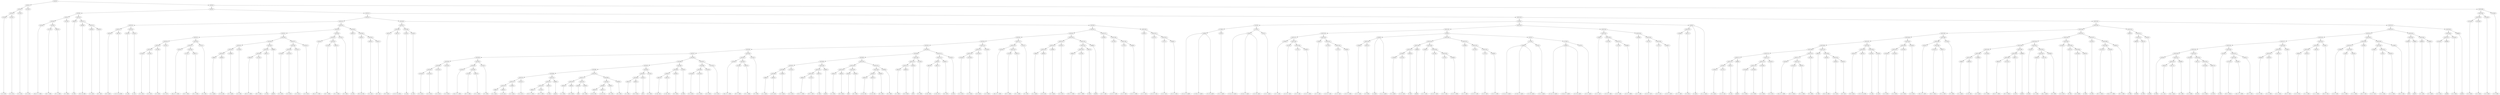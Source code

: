 digraph sample{
"L3744(0)"->"[C  E  G](0)"
"L3744(1)"->"[C  E  G](1)"
"L5252(3)"->"L3744(0)"
"L5252(3)"->"L3744(1)"
"L3744(2)"->"[C  E  G](2)"
"L5252(2)"->"L5252(3)"
"L5252(2)"->"L3744(2)"
"L3744(3)"->"[C  E  G](3)"
"L5252(1)"->"L5252(2)"
"L5252(1)"->"L3744(3)"
"L2324(0)"->"[Cis  D  F  G  B](0)"
"L2724(0)"->"[D  F  G  B](0)"
"L2867(0)"->"[F  G  A  B](0)"
"L5252(9)"->"L2724(0)"
"L5252(9)"->"L2867(0)"
"L5252(8)"->"L2324(0)"
"L5252(8)"->"L5252(9)"
"L3732(0)"->"[F  G  B](0)"
"L5252(7)"->"L5252(8)"
"L5252(7)"->"L3732(0)"
"L3997(0)"->"[C  E](0)"
"L3429(0)"->"[D  E  Gis  B](0)"
"L2082(0)"->"[C  E  A](0)"
"L3453(0)"->"[D  F  A](0)"
"L5252(12)"->"L2082(0)"
"L5252(12)"->"L3453(0)"
"L5252(11)"->"L3429(0)"
"L5252(11)"->"L5252(12)"
"L5252(10)"->"L3997(0)"
"L5252(10)"->"L5252(11)"
"L5252(6)"->"L5252(7)"
"L5252(6)"->"L5252(10)"
"L4874(0)"->"[D  E  Gis](0)"
"L4875(0)"->"[C  D  E  Gis  B](0)"
"L5252(17)"->"L4874(0)"
"L5252(17)"->"L4875(0)"
"L3140(0)"->"[C  A](0)"
"L3140(1)"->"[C  A](1)"
"L5252(18)"->"L3140(0)"
"L5252(18)"->"L3140(1)"
"L5252(16)"->"L5252(17)"
"L5252(16)"->"L5252(18)"
"L3744(4)"->"[C  E  G](4)"
"L3744(5)"->"[C  E  G](5)"
"L5252(25)"->"L3744(4)"
"L5252(25)"->"L3744(5)"
"L3744(6)"->"[C  E  G](6)"
"L5252(24)"->"L5252(25)"
"L5252(24)"->"L3744(6)"
"L3744(7)"->"[C  E  G](7)"
"L5252(23)"->"L5252(24)"
"L5252(23)"->"L3744(7)"
"L2324(1)"->"[Cis  D  F  G  B](1)"
"L2724(1)"->"[D  F  G  B](1)"
"L2867(1)"->"[F  G  A  B](1)"
"L5252(28)"->"L2724(1)"
"L5252(28)"->"L2867(1)"
"L5252(27)"->"L2324(1)"
"L5252(27)"->"L5252(28)"
"L3732(1)"->"[F  G  B](1)"
"L5252(26)"->"L5252(27)"
"L5252(26)"->"L3732(1)"
"L5252(22)"->"L5252(23)"
"L5252(22)"->"L5252(26)"
"L386(0)"->"[C  G  Ais](0)"
"L3663(0)"->"[C  Fis  A](0)"
"L5252(33)"->"L386(0)"
"L5252(33)"->"L3663(0)"
"L-1668(0)"->"[C  F  Gis](0)"
"L5252(32)"->"L5252(33)"
"L5252(32)"->"L-1668(0)"
"L3744(8)"->"[C  E  G](8)"
"L5252(31)"->"L5252(32)"
"L5252(31)"->"L3744(8)"
"L3881(0)"->"[D  E  F  G  B](0)"
"L2724(2)"->"[D  F  G  B](2)"
"L5252(36)"->"L3881(0)"
"L5252(36)"->"L2724(2)"
"L3997(1)"->"[C  E](1)"
"L5252(35)"->"L5252(36)"
"L5252(35)"->"L3997(1)"
"L3988(0)"->"[rest](0)"
"L5252(34)"->"L5252(35)"
"L5252(34)"->"L3988(0)"
"L5252(30)"->"L5252(31)"
"L5252(30)"->"L5252(34)"
"L3744(9)"->"[C  E  G](9)"
"L3744(10)"->"[C  E  G](10)"
"L5252(39)"->"L3744(9)"
"L5252(39)"->"L3744(10)"
"L3744(11)"->"[C  E  G](11)"
"L5252(38)"->"L5252(39)"
"L5252(38)"->"L3744(11)"
"L3744(12)"->"[C  E  G](12)"
"L5252(37)"->"L5252(38)"
"L5252(37)"->"L3744(12)"
"L5252(29)"->"L5252(30)"
"L5252(29)"->"L5252(37)"
"L5252(21)"->"L5252(22)"
"L5252(21)"->"L5252(29)"
"L2324(2)"->"[Cis  D  F  G  B](2)"
"L2724(3)"->"[D  F  G  B](3)"
"L2867(2)"->"[F  G  A  B](2)"
"L5252(42)"->"L2724(3)"
"L5252(42)"->"L2867(2)"
"L5252(41)"->"L2324(2)"
"L5252(41)"->"L5252(42)"
"L3732(2)"->"[F  G  B](2)"
"L5252(40)"->"L5252(41)"
"L5252(40)"->"L3732(2)"
"L5252(20)"->"L5252(21)"
"L5252(20)"->"L5252(40)"
"L3997(2)"->"[C  E](2)"
"L3429(1)"->"[D  E  Gis  B](1)"
"L2082(1)"->"[C  E  A](1)"
"L3453(1)"->"[D  F  A](1)"
"L5252(45)"->"L2082(1)"
"L5252(45)"->"L3453(1)"
"L5252(44)"->"L3429(1)"
"L5252(44)"->"L5252(45)"
"L5252(43)"->"L3997(2)"
"L5252(43)"->"L5252(44)"
"L5252(19)"->"L5252(20)"
"L5252(19)"->"L5252(43)"
"L5252(15)"->"L5252(16)"
"L5252(15)"->"L5252(19)"
"L4874(1)"->"[D  E  Gis](1)"
"L4875(1)"->"[C  D  E  Gis  B](1)"
"L5252(48)"->"L4874(1)"
"L5252(48)"->"L4875(1)"
"L3140(2)"->"[C  A](2)"
"L3140(3)"->"[C  A](3)"
"L5252(49)"->"L3140(2)"
"L5252(49)"->"L3140(3)"
"L5252(47)"->"L5252(48)"
"L5252(47)"->"L5252(49)"
"L3744(13)"->"[C  E  G](13)"
"L3744(14)"->"[C  E  G](14)"
"L5252(61)"->"L3744(13)"
"L5252(61)"->"L3744(14)"
"L3744(15)"->"[C  E  G](15)"
"L5252(60)"->"L5252(61)"
"L5252(60)"->"L3744(15)"
"L3744(16)"->"[C  E  G](16)"
"L5252(59)"->"L5252(60)"
"L5252(59)"->"L3744(16)"
"L2324(3)"->"[Cis  D  F  G  B](3)"
"L2724(4)"->"[D  F  G  B](4)"
"L2867(3)"->"[F  G  A  B](3)"
"L5252(64)"->"L2724(4)"
"L5252(64)"->"L2867(3)"
"L5252(63)"->"L2324(3)"
"L5252(63)"->"L5252(64)"
"L3732(3)"->"[F  G  B](3)"
"L5252(62)"->"L5252(63)"
"L5252(62)"->"L3732(3)"
"L5252(58)"->"L5252(59)"
"L5252(58)"->"L5252(62)"
"L386(1)"->"[C  G  Ais](1)"
"L3663(1)"->"[C  Fis  A](1)"
"L5252(72)"->"L386(1)"
"L5252(72)"->"L3663(1)"
"L-1668(1)"->"[C  F  Gis](1)"
"L5252(71)"->"L5252(72)"
"L5252(71)"->"L-1668(1)"
"L3744(17)"->"[C  E  G](17)"
"L5252(70)"->"L5252(71)"
"L5252(70)"->"L3744(17)"
"L3881(1)"->"[D  E  F  G  B](1)"
"L2724(5)"->"[D  F  G  B](5)"
"L5252(75)"->"L3881(1)"
"L5252(75)"->"L2724(5)"
"L3997(3)"->"[C  E](3)"
"L5252(74)"->"L5252(75)"
"L5252(74)"->"L3997(3)"
"L3988(1)"->"[rest](1)"
"L5252(73)"->"L5252(74)"
"L5252(73)"->"L3988(1)"
"L5252(69)"->"L5252(70)"
"L5252(69)"->"L5252(73)"
"L3641(0)"->"[C  G  B](0)"
"L3682(0)"->"[D  E  Fis](0)"
"L5252(78)"->"L3641(0)"
"L5252(78)"->"L3682(0)"
"L4334(0)"->"[G](0)"
"L3056(0)"->"[D  G  B](0)"
"L5252(79)"->"L4334(0)"
"L5252(79)"->"L3056(0)"
"L5252(77)"->"L5252(78)"
"L5252(77)"->"L5252(79)"
"L4857(0)"->"[C  Dis  G](0)"
"L4857(1)"->"[C  Dis  G](1)"
"L5026(0)"->"L4857(0)"
"L5026(0)"->"L4857(1)"
"L3056(1)"->"[D  G  B](1)"
"L5252(81)"->"L5026(0)"
"L5252(81)"->"L3056(1)"
"L3056(2)"->"[D  G  B](2)"
"L5252(80)"->"L5252(81)"
"L5252(80)"->"L3056(2)"
"L5252(76)"->"L5252(77)"
"L5252(76)"->"L5252(80)"
"L5252(68)"->"L5252(69)"
"L5252(68)"->"L5252(76)"
"L3641(1)"->"[C  G  B](1)"
"L3682(1)"->"[D  E  Fis](1)"
"L5252(84)"->"L3641(1)"
"L5252(84)"->"L3682(1)"
"L4334(1)"->"[G](1)"
"L5252(83)"->"L5252(84)"
"L5252(83)"->"L4334(1)"
"L3732(4)"->"[F  G  B](4)"
"L5252(82)"->"L5252(83)"
"L5252(82)"->"L3732(4)"
"L5252(67)"->"L5252(68)"
"L5252(67)"->"L5252(82)"
"L4857(2)"->"[C  Dis  G](2)"
"L4857(3)"->"[C  Dis  G](3)"
"L5026(1)"->"L4857(2)"
"L5026(1)"->"L4857(3)"
"L3056(3)"->"[D  G  B](3)"
"L5252(86)"->"L5026(1)"
"L5252(86)"->"L3056(3)"
"L2316(0)"->"[G  B](0)"
"L5252(85)"->"L5252(86)"
"L5252(85)"->"L2316(0)"
"L5252(66)"->"L5252(67)"
"L5252(66)"->"L5252(85)"
"L3744(18)"->"[C  E  G](18)"
"L3744(19)"->"[C  E  G](19)"
"L5252(89)"->"L3744(18)"
"L5252(89)"->"L3744(19)"
"L3744(20)"->"[C  E  G](20)"
"L5252(88)"->"L5252(89)"
"L5252(88)"->"L3744(20)"
"L3744(21)"->"[C  E  G](21)"
"L5252(87)"->"L5252(88)"
"L5252(87)"->"L3744(21)"
"L5252(65)"->"L5252(66)"
"L5252(65)"->"L5252(87)"
"L5252(57)"->"L5252(58)"
"L5252(57)"->"L5252(65)"
"L2324(4)"->"[Cis  D  F  G  B](4)"
"L2724(6)"->"[D  F  G  B](6)"
"L2867(4)"->"[F  G  A  B](4)"
"L5252(92)"->"L2724(6)"
"L5252(92)"->"L2867(4)"
"L5252(91)"->"L2324(4)"
"L5252(91)"->"L5252(92)"
"L3732(5)"->"[F  G  B](5)"
"L5252(90)"->"L5252(91)"
"L5252(90)"->"L3732(5)"
"L5252(56)"->"L5252(57)"
"L5252(56)"->"L5252(90)"
"L386(2)"->"[C  G  Ais](2)"
"L3663(2)"->"[C  Fis  A](2)"
"L5252(99)"->"L386(2)"
"L5252(99)"->"L3663(2)"
"L-1668(2)"->"[C  F  Gis](2)"
"L5252(98)"->"L5252(99)"
"L5252(98)"->"L-1668(2)"
"L3744(22)"->"[C  E  G](22)"
"L5252(97)"->"L5252(98)"
"L5252(97)"->"L3744(22)"
"L3881(2)"->"[D  E  F  G  B](2)"
"L2724(7)"->"[D  F  G  B](7)"
"L5252(102)"->"L3881(2)"
"L5252(102)"->"L2724(7)"
"L3997(4)"->"[C  E](4)"
"L5252(101)"->"L5252(102)"
"L5252(101)"->"L3997(4)"
"L3988(2)"->"[rest](2)"
"L5252(100)"->"L5252(101)"
"L5252(100)"->"L3988(2)"
"L5252(96)"->"L5252(97)"
"L5252(96)"->"L5252(100)"
"L3641(2)"->"[C  G  B](2)"
"L3682(2)"->"[D  E  Fis](2)"
"L5252(105)"->"L3641(2)"
"L5252(105)"->"L3682(2)"
"L4334(2)"->"[G](2)"
"L3056(4)"->"[D  G  B](4)"
"L5252(106)"->"L4334(2)"
"L5252(106)"->"L3056(4)"
"L5252(104)"->"L5252(105)"
"L5252(104)"->"L5252(106)"
"L4857(4)"->"[C  Dis  G](4)"
"L4857(5)"->"[C  Dis  G](5)"
"L5026(2)"->"L4857(4)"
"L5026(2)"->"L4857(5)"
"L3056(5)"->"[D  G  B](5)"
"L5252(108)"->"L5026(2)"
"L5252(108)"->"L3056(5)"
"L3056(6)"->"[D  G  B](6)"
"L5252(107)"->"L5252(108)"
"L5252(107)"->"L3056(6)"
"L5252(103)"->"L5252(104)"
"L5252(103)"->"L5252(107)"
"L5252(95)"->"L5252(96)"
"L5252(95)"->"L5252(103)"
"L3641(3)"->"[C  G  B](3)"
"L3682(3)"->"[D  E  Fis](3)"
"L5252(111)"->"L3641(3)"
"L5252(111)"->"L3682(3)"
"L4334(3)"->"[G](3)"
"L5252(110)"->"L5252(111)"
"L5252(110)"->"L4334(3)"
"L3732(6)"->"[F  G  B](6)"
"L5252(109)"->"L5252(110)"
"L5252(109)"->"L3732(6)"
"L5252(94)"->"L5252(95)"
"L5252(94)"->"L5252(109)"
"L4857(6)"->"[C  Dis  G](6)"
"L4857(7)"->"[C  Dis  G](7)"
"L5026(3)"->"L4857(6)"
"L5026(3)"->"L4857(7)"
"L3056(7)"->"[D  G  B](7)"
"L5252(113)"->"L5026(3)"
"L5252(113)"->"L3056(7)"
"L2316(1)"->"[G  B](1)"
"L5252(112)"->"L5252(113)"
"L5252(112)"->"L2316(1)"
"L5252(93)"->"L5252(94)"
"L5252(93)"->"L5252(112)"
"L5252(55)"->"L5252(56)"
"L5252(55)"->"L5252(93)"
"L3744(23)"->"[C  E  G](23)"
"L3744(24)"->"[C  E  G](24)"
"L5252(116)"->"L3744(23)"
"L5252(116)"->"L3744(24)"
"L3744(25)"->"[C  E  G](25)"
"L5252(115)"->"L5252(116)"
"L5252(115)"->"L3744(25)"
"L3744(26)"->"[C  E  G](26)"
"L5252(114)"->"L5252(115)"
"L5252(114)"->"L3744(26)"
"L5252(54)"->"L5252(55)"
"L5252(54)"->"L5252(114)"
"L2324(5)"->"[Cis  D  F  G  B](5)"
"L2724(8)"->"[D  F  G  B](8)"
"L2867(5)"->"[F  G  A  B](5)"
"L5252(119)"->"L2724(8)"
"L5252(119)"->"L2867(5)"
"L5252(118)"->"L2324(5)"
"L5252(118)"->"L5252(119)"
"L3732(7)"->"[F  G  B](7)"
"L5252(117)"->"L5252(118)"
"L5252(117)"->"L3732(7)"
"L5252(53)"->"L5252(54)"
"L5252(53)"->"L5252(117)"
"L386(3)"->"[C  G  Ais](3)"
"L3663(3)"->"[C  Fis  A](3)"
"L5252(123)"->"L386(3)"
"L5252(123)"->"L3663(3)"
"L-1668(3)"->"[C  F  Gis](3)"
"L5252(122)"->"L5252(123)"
"L5252(122)"->"L-1668(3)"
"L3744(27)"->"[C  E  G](27)"
"L5252(121)"->"L5252(122)"
"L5252(121)"->"L3744(27)"
"L3881(3)"->"[D  E  F  G  B](3)"
"L2724(9)"->"[D  F  G  B](9)"
"L5252(126)"->"L3881(3)"
"L5252(126)"->"L2724(9)"
"L3997(5)"->"[C  E](5)"
"L5252(125)"->"L5252(126)"
"L5252(125)"->"L3997(5)"
"L3988(3)"->"[rest](3)"
"L5252(124)"->"L5252(125)"
"L5252(124)"->"L3988(3)"
"L5252(120)"->"L5252(121)"
"L5252(120)"->"L5252(124)"
"L5252(52)"->"L5252(53)"
"L5252(52)"->"L5252(120)"
"L1590(0)"->"[C  F  G  A](0)"
"L3176(0)"->"[C  D  E  F  A](0)"
"L-767(0)"->"[C  D  F  A](0)"
"L3548(0)"->"[C  D  F  A  B](0)"
"L5252(129)"->"L-767(0)"
"L5252(129)"->"L3548(0)"
"L5252(128)"->"L3176(0)"
"L5252(128)"->"L5252(129)"
"L5252(127)"->"L1590(0)"
"L5252(127)"->"L5252(128)"
"L5252(51)"->"L5252(52)"
"L5252(51)"->"L5252(127)"
"L1590(1)"->"[C  F  G  A](1)"
"L3176(1)"->"[C  D  E  F  A](1)"
"L-767(1)"->"[C  D  F  A](1)"
"L3548(1)"->"[C  D  F  A  B](1)"
"L5252(132)"->"L-767(1)"
"L5252(132)"->"L3548(1)"
"L5252(131)"->"L3176(1)"
"L5252(131)"->"L5252(132)"
"L5252(130)"->"L1590(1)"
"L5252(130)"->"L5252(131)"
"L5252(50)"->"L5252(51)"
"L5252(50)"->"L5252(130)"
"L5252(46)"->"L5252(47)"
"L5252(46)"->"L5252(50)"
"L5252(14)"->"L5252(15)"
"L5252(14)"->"L5252(46)"
"L1090(0)"->"[C  Cis  D  E  Ais](0)"
"L1090(0)"->"[C  Dis  E  F  Ais](0)"
"L1090(0)"->"[C  E  Fis  Ais](0)"
"L470(0)"->"[C  E  G  Ais](0)"
"L1729(0)"->"L1090(0)"
"L1729(0)"->"L470(0)"
"L1090(1)"->"[C  Cis  D  E  Ais](1)"
"L1090(1)"->"[C  Dis  E  F  Ais](1)"
"L1090(1)"->"[C  E  Fis  Ais](1)"
"L470(1)"->"[C  E  G  Ais](1)"
"L1729(1)"->"L1090(1)"
"L1729(1)"->"L470(1)"
"L5132(0)"->"L1729(0)"
"L5132(0)"->"L1729(1)"
"L1590(2)"->"[C  F  G  A](2)"
"L3176(2)"->"[C  D  E  F  A](2)"
"L-767(2)"->"[C  D  F  A](2)"
"L3548(2)"->"[C  D  F  A  B](2)"
"L5252(139)"->"L-767(2)"
"L5252(139)"->"L3548(2)"
"L5252(138)"->"L3176(2)"
"L5252(138)"->"L5252(139)"
"L5252(137)"->"L1590(2)"
"L5252(137)"->"L5252(138)"
"L1590(3)"->"[C  F  G  A](3)"
"L3176(3)"->"[C  D  E  F  A](3)"
"L-767(3)"->"[C  D  F  A](3)"
"L3548(3)"->"[C  D  F  A  B](3)"
"L5252(142)"->"L-767(3)"
"L5252(142)"->"L3548(3)"
"L5252(141)"->"L3176(3)"
"L5252(141)"->"L5252(142)"
"L5252(140)"->"L1590(3)"
"L5252(140)"->"L5252(141)"
"L5252(136)"->"L5252(137)"
"L5252(136)"->"L5252(140)"
"L1590(4)"->"[C  F  G  A](4)"
"L3811(0)"->"[C  D  E](0)"
"L5252(143)"->"L1590(4)"
"L5252(143)"->"L3811(0)"
"L4538(0)"->"[C  Ais](0)"
"L4538(0)"->"L5252(143)"
"L4538(0)"->"[C  G  A  Ais](0)"
"L-1650(0)"->"[F  A  Ais](0)"
"L5113(0)"->"[C  D  E  A](0)"
"L5138(0)"->"L-1650(0)"
"L5138(0)"->"L5113(0)"
"L2942(0)"->"[F  A](0)"
"L5252(147)"->"L5138(0)"
"L5252(147)"->"L2942(0)"
"L3988(4)"->"[rest](4)"
"L5252(146)"->"L5252(147)"
"L5252(146)"->"L3988(4)"
"L1590(5)"->"[C  F  G  A](5)"
"L3176(4)"->"[C  D  E  F  A](4)"
"L-767(4)"->"[C  D  F  A](4)"
"L3548(4)"->"[C  D  F  A  B](4)"
"L5252(150)"->"L-767(4)"
"L5252(150)"->"L3548(4)"
"L5252(149)"->"L3176(4)"
"L5252(149)"->"L5252(150)"
"L5252(148)"->"L1590(5)"
"L5252(148)"->"L5252(149)"
"L5252(145)"->"L5252(146)"
"L5252(145)"->"L5252(148)"
"L1590(6)"->"[C  F  G  A](6)"
"L3176(5)"->"[C  D  E  F  A](5)"
"L-767(5)"->"[C  D  F  A](5)"
"L3548(5)"->"[C  D  F  A  B](5)"
"L5252(153)"->"L-767(5)"
"L5252(153)"->"L3548(5)"
"L5252(152)"->"L3176(5)"
"L5252(152)"->"L5252(153)"
"L5252(151)"->"L1590(6)"
"L5252(151)"->"L5252(152)"
"L5252(144)"->"L5252(145)"
"L5252(144)"->"L5252(151)"
"L1090(2)"->"[C  Cis  D  E  Ais](2)"
"L1090(2)"->"[C  Dis  E  F  Ais](2)"
"L1090(2)"->"[C  E  Fis  Ais](2)"
"L470(2)"->"[C  E  G  Ais](2)"
"L1729(2)"->"L1090(2)"
"L1729(2)"->"L470(2)"
"L1090(3)"->"[C  Cis  D  E  Ais](3)"
"L1090(3)"->"[C  Dis  E  F  Ais](3)"
"L1090(3)"->"[C  E  Fis  Ais](3)"
"L470(3)"->"[C  E  G  Ais](3)"
"L1729(3)"->"L1090(3)"
"L1729(3)"->"L470(3)"
"L5132(1)"->"L1729(2)"
"L5132(1)"->"L1729(3)"
"L5220(0)"->"L4538(0)"
"L5220(0)"->"L5252(144)"
"L5220(0)"->"L5132(1)"
"L5252(135)"->"L5252(136)"
"L5252(135)"->"L5220(0)"
"L1590(7)"->"[C  F  G  A](7)"
"L3176(6)"->"[C  D  E  F  A](6)"
"L-767(6)"->"[C  D  F  A](6)"
"L3548(6)"->"[C  D  F  A  B](6)"
"L5252(157)"->"L-767(6)"
"L5252(157)"->"L3548(6)"
"L5252(156)"->"L3176(6)"
"L5252(156)"->"L5252(157)"
"L5252(155)"->"L1590(7)"
"L5252(155)"->"L5252(156)"
"L1590(8)"->"[C  F  G  A](8)"
"L3176(7)"->"[C  D  E  F  A](7)"
"L-767(7)"->"[C  D  F  A](7)"
"L3548(7)"->"[C  D  F  A  B](7)"
"L5252(160)"->"L-767(7)"
"L5252(160)"->"L3548(7)"
"L5252(159)"->"L3176(7)"
"L5252(159)"->"L5252(160)"
"L5252(158)"->"L1590(8)"
"L5252(158)"->"L5252(159)"
"L5252(154)"->"L5252(155)"
"L5252(154)"->"L5252(158)"
"L5252(134)"->"L5252(135)"
"L5252(134)"->"L5252(154)"
"L1590(9)"->"[C  F  G  A](9)"
"L3811(1)"->"[C  D  E](1)"
"L5252(161)"->"L1590(9)"
"L5252(161)"->"L3811(1)"
"L4538(1)"->"[C  Ais](1)"
"L4538(1)"->"L5252(161)"
"L4538(1)"->"[C  G  A  Ais](1)"
"L5134(0)"->"L5132(0)"
"L5134(0)"->"L5252(134)"
"L5134(0)"->"L4538(1)"
"L-1650(1)"->"[F  A  Ais](1)"
"L5113(1)"->"[C  D  E  A](1)"
"L5138(1)"->"L-1650(1)"
"L5138(1)"->"L5113(1)"
"L2942(1)"->"[F  A](1)"
"L5252(172)"->"L5138(1)"
"L5252(172)"->"L2942(1)"
"L3988(5)"->"[rest](5)"
"L5252(171)"->"L5252(172)"
"L5252(171)"->"L3988(5)"
"L3744(28)"->"[C  E  G](28)"
"L3744(29)"->"[C  E  G](29)"
"L5252(175)"->"L3744(28)"
"L5252(175)"->"L3744(29)"
"L3744(30)"->"[C  E  G](30)"
"L5252(174)"->"L5252(175)"
"L5252(174)"->"L3744(30)"
"L3744(31)"->"[C  E  G](31)"
"L5252(173)"->"L5252(174)"
"L5252(173)"->"L3744(31)"
"L5252(170)"->"L5252(171)"
"L5252(170)"->"L5252(173)"
"L2324(6)"->"[Cis  D  F  G  B](6)"
"L2724(10)"->"[D  F  G  B](10)"
"L2867(6)"->"[F  G  A  B](6)"
"L5252(178)"->"L2724(10)"
"L5252(178)"->"L2867(6)"
"L5252(177)"->"L2324(6)"
"L5252(177)"->"L5252(178)"
"L3732(8)"->"[F  G  B](8)"
"L5252(176)"->"L5252(177)"
"L5252(176)"->"L3732(8)"
"L5252(169)"->"L5252(170)"
"L5252(169)"->"L5252(176)"
"L3997(6)"->"[C  E](6)"
"L3429(2)"->"[D  E  Gis  B](2)"
"L2082(2)"->"[C  E  A](2)"
"L3453(2)"->"[D  F  A](2)"
"L5252(181)"->"L2082(2)"
"L5252(181)"->"L3453(2)"
"L5252(180)"->"L3429(2)"
"L5252(180)"->"L5252(181)"
"L5252(179)"->"L3997(6)"
"L5252(179)"->"L5252(180)"
"L5252(168)"->"L5252(169)"
"L5252(168)"->"L5252(179)"
"L4874(2)"->"[D  E  Gis](2)"
"L4875(2)"->"[C  D  E  Gis  B](2)"
"L5252(183)"->"L4874(2)"
"L5252(183)"->"L4875(2)"
"L3140(4)"->"[C  A](4)"
"L3140(5)"->"[C  A](5)"
"L5252(184)"->"L3140(4)"
"L5252(184)"->"L3140(5)"
"L5252(182)"->"L5252(183)"
"L5252(182)"->"L5252(184)"
"L5252(167)"->"L5252(168)"
"L5252(167)"->"L5252(182)"
"L3744(32)"->"[C  E  G](32)"
"L3744(33)"->"[C  E  G](33)"
"L5252(187)"->"L3744(32)"
"L5252(187)"->"L3744(33)"
"L3744(34)"->"[C  E  G](34)"
"L5252(186)"->"L5252(187)"
"L5252(186)"->"L3744(34)"
"L3744(35)"->"[C  E  G](35)"
"L5252(185)"->"L5252(186)"
"L5252(185)"->"L3744(35)"
"L5252(166)"->"L5252(167)"
"L5252(166)"->"L5252(185)"
"L2324(7)"->"[Cis  D  F  G  B](7)"
"L2724(11)"->"[D  F  G  B](11)"
"L2867(7)"->"[F  G  A  B](7)"
"L5252(190)"->"L2724(11)"
"L5252(190)"->"L2867(7)"
"L5252(189)"->"L2324(7)"
"L5252(189)"->"L5252(190)"
"L3732(9)"->"[F  G  B](9)"
"L5252(188)"->"L5252(189)"
"L5252(188)"->"L3732(9)"
"L5252(165)"->"L5252(166)"
"L5252(165)"->"L5252(188)"
"L386(4)"->"[C  G  Ais](4)"
"L3663(4)"->"[C  Fis  A](4)"
"L5252(197)"->"L386(4)"
"L5252(197)"->"L3663(4)"
"L-1668(4)"->"[C  F  Gis](4)"
"L5252(196)"->"L5252(197)"
"L5252(196)"->"L-1668(4)"
"L3744(36)"->"[C  E  G](36)"
"L5252(195)"->"L5252(196)"
"L5252(195)"->"L3744(36)"
"L3881(4)"->"[D  E  F  G  B](4)"
"L2724(12)"->"[D  F  G  B](12)"
"L5252(200)"->"L3881(4)"
"L5252(200)"->"L2724(12)"
"L3997(7)"->"[C  E](7)"
"L5252(199)"->"L5252(200)"
"L5252(199)"->"L3997(7)"
"L3988(6)"->"[rest](6)"
"L5252(198)"->"L5252(199)"
"L5252(198)"->"L3988(6)"
"L5252(194)"->"L5252(195)"
"L5252(194)"->"L5252(198)"
"L2316(2)"->"[G  B](2)"
"L3042(0)"->"[C  G  A](0)"
"L4277(0)"->"[Cis  G  Ais](0)"
"L5252(203)"->"L3042(0)"
"L5252(203)"->"L4277(0)"
"L3056(8)"->"[D  G  B](8)"
"L5252(202)"->"L5252(203)"
"L5252(202)"->"L3056(8)"
"L5252(201)"->"L2316(2)"
"L5252(201)"->"L5252(202)"
"L5252(193)"->"L5252(194)"
"L5252(193)"->"L5252(201)"
"L3744(37)"->"[C  E  G](37)"
"L2811(0)"->"[E  G](0)"
"L3744(38)"->"[C  E  G](38)"
"L3997(8)"->"[C  E](8)"
"L5252(206)"->"L3744(38)"
"L5252(206)"->"L3997(8)"
"L5252(205)"->"L2811(0)"
"L5252(205)"->"L5252(206)"
"L5252(204)"->"L3744(37)"
"L5252(204)"->"L5252(205)"
"L5252(192)"->"L5252(193)"
"L5252(192)"->"L5252(204)"
"L2316(3)"->"[G  B](3)"
"L2724(13)"->"[D  F  G  B](13)"
"L2324(8)"->"[Cis  D  F  G  B](8)"
"L5252(209)"->"L2724(13)"
"L5252(209)"->"L2324(8)"
"L3481(0)"->"[E  F  G  B](0)"
"L5252(208)"->"L5252(209)"
"L5252(208)"->"L3481(0)"
"L5252(207)"->"L2316(3)"
"L5252(207)"->"L5252(208)"
"L5252(191)"->"L5252(192)"
"L5252(191)"->"L5252(207)"
"L5252(164)"->"L5252(165)"
"L5252(164)"->"L5252(191)"
"L3997(9)"->"[C  E](9)"
"L4804(0)"->"[E  B](0)"
"L3827(0)"->"[C  D](0)"
"L5252(212)"->"L4804(0)"
"L5252(212)"->"L3827(0)"
"L3542(0)"->"[A  B](0)"
"L5252(211)"->"L5252(212)"
"L5252(211)"->"L3542(0)"
"L5252(210)"->"L3997(9)"
"L5252(210)"->"L5252(211)"
"L5252(163)"->"L5252(164)"
"L5252(163)"->"L5252(210)"
"L2316(4)"->"[G  B](4)"
"L3042(1)"->"[C  G  A](1)"
"L4277(1)"->"[Cis  G  Ais](1)"
"L5252(222)"->"L3042(1)"
"L5252(222)"->"L4277(1)"
"L3056(9)"->"[D  G  B](9)"
"L5252(221)"->"L5252(222)"
"L5252(221)"->"L3056(9)"
"L5252(220)"->"L2316(4)"
"L5252(220)"->"L5252(221)"
"L3744(39)"->"[C  E  G](39)"
"L2811(1)"->"[E  G](1)"
"L3744(40)"->"[C  E  G](40)"
"L3997(10)"->"[C  E](10)"
"L5252(225)"->"L3744(40)"
"L5252(225)"->"L3997(10)"
"L5252(224)"->"L2811(1)"
"L5252(224)"->"L5252(225)"
"L5252(223)"->"L3744(39)"
"L5252(223)"->"L5252(224)"
"L5252(219)"->"L5252(220)"
"L5252(219)"->"L5252(223)"
"L2316(5)"->"[G  B](5)"
"L2724(14)"->"[D  F  G  B](14)"
"L2324(9)"->"[Cis  D  F  G  B](9)"
"L5252(228)"->"L2724(14)"
"L5252(228)"->"L2324(9)"
"L3481(1)"->"[E  F  G  B](1)"
"L5252(227)"->"L5252(228)"
"L5252(227)"->"L3481(1)"
"L5252(226)"->"L2316(5)"
"L5252(226)"->"L5252(227)"
"L5252(218)"->"L5252(219)"
"L5252(218)"->"L5252(226)"
"L3844(0)"->"[C  D  E  F](0)"
"L3910(0)"->"[C  G  A  B](0)"
"L5252(231)"->"L3844(0)"
"L5252(231)"->"L3910(0)"
"L3910(1)"->"[C  G  A  B](1)"
"L5252(230)"->"L5252(231)"
"L5252(230)"->"L3910(1)"
"L2186(0)"->"[D  E  F  G](0)"
"L5252(229)"->"L5252(230)"
"L5252(229)"->"L2186(0)"
"L5252(217)"->"L5252(218)"
"L5252(217)"->"L5252(229)"
"L3844(1)"->"[C  D  E  F](1)"
"L3910(2)"->"[C  G  A  B](2)"
"L5252(234)"->"L3844(1)"
"L5252(234)"->"L3910(2)"
"L3910(3)"->"[C  G  A  B](3)"
"L5252(233)"->"L5252(234)"
"L5252(233)"->"L3910(3)"
"L2186(1)"->"[D  E  F  G](1)"
"L5252(232)"->"L5252(233)"
"L5252(232)"->"L2186(1)"
"L5252(216)"->"L5252(217)"
"L5252(216)"->"L5252(232)"
"L3788(0)"->"[C  E  F  G](0)"
"L136(0)"->"[C  D  A  B](0)"
"L3910(4)"->"[C  G  A  B](4)"
"L5252(238)"->"L136(0)"
"L5252(238)"->"L3910(4)"
"L5252(237)"->"L3788(0)"
"L5252(237)"->"L5252(238)"
"L2186(2)"->"[D  E  F  G](2)"
"L5252(236)"->"L5252(237)"
"L5252(236)"->"L2186(2)"
"L3788(1)"->"[C  E  F  G](1)"
"L136(1)"->"[C  D  A  B](1)"
"L3910(5)"->"[C  G  A  B](5)"
"L5252(241)"->"L136(1)"
"L5252(241)"->"L3910(5)"
"L5252(240)"->"L3788(1)"
"L5252(240)"->"L5252(241)"
"L2186(3)"->"[D  E  F  G](3)"
"L5252(239)"->"L5252(240)"
"L5252(239)"->"L2186(3)"
"L5252(235)"->"L5252(236)"
"L5252(235)"->"L5252(239)"
"L5252(215)"->"L5252(216)"
"L5252(215)"->"L5252(235)"
"L2439(0)"->"[C](0)"
"L3988(7)"->"[rest](7)"
"L5252(243)"->"L2439(0)"
"L5252(243)"->"L3988(7)"
"L4894(0)"->"[C  F  A](0)"
"L-1668(5)"->"[C  F  Gis](5)"
"L5252(244)"->"L4894(0)"
"L5252(244)"->"L-1668(5)"
"L5252(242)"->"L5252(243)"
"L5252(242)"->"L5252(244)"
"L5252(214)"->"L5252(215)"
"L5252(214)"->"L5252(242)"
"L3744(41)"->"[C  E  G](41)"
"L3988(8)"->"[rest](8)"
"L5252(247)"->"L3744(41)"
"L5252(247)"->"L3988(8)"
"L3744(42)"->"[C  E  G](42)"
"L5252(246)"->"L5252(247)"
"L5252(246)"->"L3744(42)"
"L3988(9)"->"[rest](9)"
"L5252(245)"->"L5252(246)"
"L5252(245)"->"L3988(9)"
"L5252(213)"->"L5252(214)"
"L5252(213)"->"L5252(245)"
"L5252(162)"->"L5252(163)"
"L5252(162)"->"L5252(213)"
"L5252(133)"->"L5134(0)"
"L5252(133)"->"L5252(162)"
"L5252(13)"->"L5252(14)"
"L5252(13)"->"L5252(133)"
"L5252(5)"->"L5252(6)"
"L5252(5)"->"L5252(13)"
"L3744(43)"->"[C  E  G](43)"
"L3744(44)"->"[C  E  G](44)"
"L5252(250)"->"L3744(43)"
"L5252(250)"->"L3744(44)"
"L3744(45)"->"[C  E  G](45)"
"L5252(249)"->"L5252(250)"
"L5252(249)"->"L3744(45)"
"L3744(46)"->"[C  E  G](46)"
"L5252(248)"->"L5252(249)"
"L5252(248)"->"L3744(46)"
"L5252(4)"->"L5252(5)"
"L5252(4)"->"L5252(248)"
"L5252(0)"->"L5252(1)"
"L5252(0)"->"L5252(4)"
{rank = min; "L5252(0)"}
{rank = same; "L5252(1)"; "L5252(4)";}
{rank = same; "L5252(2)"; "L3744(3)"; "L5252(5)"; "L5252(248)";}
{rank = same; "L5252(3)"; "L3744(2)"; "L5252(6)"; "L5252(13)"; "L5252(249)"; "L3744(46)";}
{rank = same; "L3744(0)"; "L3744(1)"; "L5252(7)"; "L5252(10)"; "L5252(14)"; "L5252(133)"; "L5252(250)"; "L3744(45)";}
{rank = same; "L5252(8)"; "L3732(0)"; "L3997(0)"; "L5252(11)"; "L5252(15)"; "L5252(46)"; "L5134(0)"; "L5252(162)"; "L3744(43)"; "L3744(44)";}
{rank = same; "L2324(0)"; "L5252(9)"; "L3429(0)"; "L5252(12)"; "L5252(16)"; "L5252(19)"; "L5252(47)"; "L5252(50)"; "L5132(0)"; "L5252(134)"; "L4538(1)"; "L5252(163)"; "L5252(213)";}
{rank = same; "L2724(0)"; "L2867(0)"; "L2082(0)"; "L3453(0)"; "L5252(17)"; "L5252(18)"; "L5252(20)"; "L5252(43)"; "L5252(48)"; "L5252(49)"; "L5252(51)"; "L5252(130)"; "L1729(0)"; "L1729(1)"; "L5252(135)"; "L5252(154)"; "L5252(161)"; "L5252(164)"; "L5252(210)"; "L5252(214)"; "L5252(245)";}
{rank = same; "L4874(0)"; "L4875(0)"; "L3140(0)"; "L3140(1)"; "L5252(21)"; "L5252(40)"; "L3997(2)"; "L5252(44)"; "L4874(1)"; "L4875(1)"; "L3140(2)"; "L3140(3)"; "L5252(52)"; "L5252(127)"; "L1590(1)"; "L5252(131)"; "L1090(0)"; "L470(0)"; "L1090(1)"; "L470(1)"; "L5252(136)"; "L5220(0)"; "L5252(155)"; "L5252(158)"; "L1590(9)"; "L3811(1)"; "L5252(165)"; "L5252(191)"; "L3997(9)"; "L5252(211)"; "L5252(215)"; "L5252(242)"; "L5252(246)"; "L3988(9)";}
{rank = same; "L5252(22)"; "L5252(29)"; "L5252(41)"; "L3732(2)"; "L3429(1)"; "L5252(45)"; "L5252(53)"; "L5252(120)"; "L1590(0)"; "L5252(128)"; "L3176(1)"; "L5252(132)"; "L5252(137)"; "L5252(140)"; "L4538(0)"; "L5252(144)"; "L5132(1)"; "L1590(7)"; "L5252(156)"; "L1590(8)"; "L5252(159)"; "L5252(166)"; "L5252(188)"; "L5252(192)"; "L5252(207)"; "L5252(212)"; "L3542(0)"; "L5252(216)"; "L5252(235)"; "L5252(243)"; "L5252(244)"; "L5252(247)"; "L3744(42)";}
{rank = same; "L5252(23)"; "L5252(26)"; "L5252(30)"; "L5252(37)"; "L2324(2)"; "L5252(42)"; "L2082(1)"; "L3453(1)"; "L5252(54)"; "L5252(117)"; "L5252(121)"; "L5252(124)"; "L3176(0)"; "L5252(129)"; "L-767(1)"; "L3548(1)"; "L1590(2)"; "L5252(138)"; "L1590(3)"; "L5252(141)"; "L5252(143)"; "L5252(145)"; "L5252(151)"; "L1729(2)"; "L1729(3)"; "L3176(6)"; "L5252(157)"; "L3176(7)"; "L5252(160)"; "L5252(167)"; "L5252(185)"; "L5252(189)"; "L3732(9)"; "L5252(193)"; "L5252(204)"; "L2316(3)"; "L5252(208)"; "L4804(0)"; "L3827(0)"; "L5252(217)"; "L5252(232)"; "L5252(236)"; "L5252(239)"; "L2439(0)"; "L3988(7)"; "L4894(0)"; "L-1668(5)"; "L3744(41)"; "L3988(8)";}
{rank = same; "L5252(24)"; "L3744(7)"; "L5252(27)"; "L3732(1)"; "L5252(31)"; "L5252(34)"; "L5252(38)"; "L3744(12)"; "L2724(3)"; "L2867(2)"; "L5252(55)"; "L5252(114)"; "L5252(118)"; "L3732(7)"; "L5252(122)"; "L3744(27)"; "L5252(125)"; "L3988(3)"; "L-767(0)"; "L3548(0)"; "L3176(2)"; "L5252(139)"; "L3176(3)"; "L5252(142)"; "L1590(4)"; "L3811(0)"; "L5252(146)"; "L5252(148)"; "L1590(6)"; "L5252(152)"; "L1090(2)"; "L470(2)"; "L1090(3)"; "L470(3)"; "L-767(6)"; "L3548(6)"; "L-767(7)"; "L3548(7)"; "L5252(168)"; "L5252(182)"; "L5252(186)"; "L3744(35)"; "L2324(7)"; "L5252(190)"; "L5252(194)"; "L5252(201)"; "L3744(37)"; "L5252(205)"; "L5252(209)"; "L3481(0)"; "L5252(218)"; "L5252(229)"; "L5252(233)"; "L2186(1)"; "L5252(237)"; "L2186(2)"; "L5252(240)"; "L2186(3)";}
{rank = same; "L5252(25)"; "L3744(6)"; "L2324(1)"; "L5252(28)"; "L5252(32)"; "L3744(8)"; "L5252(35)"; "L3988(0)"; "L5252(39)"; "L3744(11)"; "L5252(56)"; "L5252(93)"; "L5252(115)"; "L3744(26)"; "L2324(5)"; "L5252(119)"; "L5252(123)"; "L-1668(3)"; "L5252(126)"; "L3997(5)"; "L-767(2)"; "L3548(2)"; "L-767(3)"; "L3548(3)"; "L5252(147)"; "L3988(4)"; "L1590(5)"; "L5252(149)"; "L3176(5)"; "L5252(153)"; "L5252(169)"; "L5252(179)"; "L5252(183)"; "L5252(184)"; "L5252(187)"; "L3744(34)"; "L2724(11)"; "L2867(7)"; "L5252(195)"; "L5252(198)"; "L2316(2)"; "L5252(202)"; "L2811(0)"; "L5252(206)"; "L2724(13)"; "L2324(8)"; "L5252(219)"; "L5252(226)"; "L5252(230)"; "L2186(0)"; "L5252(234)"; "L3910(3)"; "L3788(0)"; "L5252(238)"; "L3788(1)"; "L5252(241)";}
{rank = same; "L3744(4)"; "L3744(5)"; "L2724(1)"; "L2867(1)"; "L5252(33)"; "L-1668(0)"; "L5252(36)"; "L3997(1)"; "L3744(9)"; "L3744(10)"; "L5252(57)"; "L5252(90)"; "L5252(94)"; "L5252(112)"; "L5252(116)"; "L3744(25)"; "L2724(8)"; "L2867(5)"; "L386(3)"; "L3663(3)"; "L3881(3)"; "L2724(9)"; "L5138(0)"; "L2942(0)"; "L3176(4)"; "L5252(150)"; "L-767(5)"; "L3548(5)"; "L5252(170)"; "L5252(176)"; "L3997(6)"; "L5252(180)"; "L4874(2)"; "L4875(2)"; "L3140(4)"; "L3140(5)"; "L3744(32)"; "L3744(33)"; "L5252(196)"; "L3744(36)"; "L5252(199)"; "L3988(6)"; "L5252(203)"; "L3056(8)"; "L3744(38)"; "L3997(8)"; "L5252(220)"; "L5252(223)"; "L2316(5)"; "L5252(227)"; "L5252(231)"; "L3910(1)"; "L3844(1)"; "L3910(2)"; "L136(0)"; "L3910(4)"; "L136(1)"; "L3910(5)";}
{rank = same; "L386(0)"; "L3663(0)"; "L3881(0)"; "L2724(2)"; "L5252(58)"; "L5252(65)"; "L5252(91)"; "L3732(5)"; "L5252(95)"; "L5252(109)"; "L5252(113)"; "L2316(1)"; "L3744(23)"; "L3744(24)"; "L-1650(0)"; "L5113(0)"; "L-767(4)"; "L3548(4)"; "L5252(171)"; "L5252(173)"; "L5252(177)"; "L3732(8)"; "L3429(2)"; "L5252(181)"; "L5252(197)"; "L-1668(4)"; "L5252(200)"; "L3997(7)"; "L3042(0)"; "L4277(0)"; "L2316(4)"; "L5252(221)"; "L3744(39)"; "L5252(224)"; "L5252(228)"; "L3481(1)"; "L3844(0)"; "L3910(0)";}
{rank = same; "L5252(59)"; "L5252(62)"; "L5252(66)"; "L5252(87)"; "L2324(4)"; "L5252(92)"; "L5252(96)"; "L5252(103)"; "L5252(110)"; "L3732(6)"; "L5026(3)"; "L3056(7)"; "L5252(172)"; "L3988(5)"; "L5252(174)"; "L3744(31)"; "L2324(6)"; "L5252(178)"; "L2082(2)"; "L3453(2)"; "L386(4)"; "L3663(4)"; "L3881(4)"; "L2724(12)"; "L5252(222)"; "L3056(9)"; "L2811(1)"; "L5252(225)"; "L2724(14)"; "L2324(9)";}
{rank = same; "L5252(60)"; "L3744(16)"; "L5252(63)"; "L3732(3)"; "L5252(67)"; "L5252(85)"; "L5252(88)"; "L3744(21)"; "L2724(6)"; "L2867(4)"; "L5252(97)"; "L5252(100)"; "L5252(104)"; "L5252(107)"; "L5252(111)"; "L4334(3)"; "L4857(6)"; "L4857(7)"; "L5138(1)"; "L2942(1)"; "L5252(175)"; "L3744(30)"; "L2724(10)"; "L2867(6)"; "L3042(1)"; "L4277(1)"; "L3744(40)"; "L3997(10)";}
{rank = same; "L5252(61)"; "L3744(15)"; "L2324(3)"; "L5252(64)"; "L5252(68)"; "L5252(82)"; "L5252(86)"; "L2316(0)"; "L5252(89)"; "L3744(20)"; "L5252(98)"; "L3744(22)"; "L5252(101)"; "L3988(2)"; "L5252(105)"; "L5252(106)"; "L5252(108)"; "L3056(6)"; "L3641(3)"; "L3682(3)"; "L-1650(1)"; "L5113(1)"; "L3744(28)"; "L3744(29)";}
{rank = same; "L3744(13)"; "L3744(14)"; "L2724(4)"; "L2867(3)"; "L5252(69)"; "L5252(76)"; "L5252(83)"; "L3732(4)"; "L5026(1)"; "L3056(3)"; "L3744(18)"; "L3744(19)"; "L5252(99)"; "L-1668(2)"; "L5252(102)"; "L3997(4)"; "L3641(2)"; "L3682(2)"; "L4334(2)"; "L3056(4)"; "L5026(2)"; "L3056(5)";}
{rank = same; "L5252(70)"; "L5252(73)"; "L5252(77)"; "L5252(80)"; "L5252(84)"; "L4334(1)"; "L4857(2)"; "L4857(3)"; "L386(2)"; "L3663(2)"; "L3881(2)"; "L2724(7)"; "L4857(4)"; "L4857(5)";}
{rank = same; "L5252(71)"; "L3744(17)"; "L5252(74)"; "L3988(1)"; "L5252(78)"; "L5252(79)"; "L5252(81)"; "L3056(2)"; "L3641(1)"; "L3682(1)";}
{rank = same; "L5252(72)"; "L-1668(1)"; "L5252(75)"; "L3997(3)"; "L3641(0)"; "L3682(0)"; "L4334(0)"; "L3056(0)"; "L5026(0)"; "L3056(1)";}
{rank = same; "L386(1)"; "L3663(1)"; "L3881(1)"; "L2724(5)"; "L4857(0)"; "L4857(1)";}
{rank = max; "[A  B](0)"; "[C  A](0)"; "[C  A](1)"; "[C  A](2)"; "[C  A](3)"; "[C  A](4)"; "[C  A](5)"; "[C  Ais](0)"; "[C  Ais](1)"; "[C  Cis  D  E  Ais](0)"; "[C  Cis  D  E  Ais](1)"; "[C  Cis  D  E  Ais](2)"; "[C  Cis  D  E  Ais](3)"; "[C  D  A  B](0)"; "[C  D  A  B](1)"; "[C  D  E  A](0)"; "[C  D  E  A](1)"; "[C  D  E  F  A](0)"; "[C  D  E  F  A](1)"; "[C  D  E  F  A](2)"; "[C  D  E  F  A](3)"; "[C  D  E  F  A](4)"; "[C  D  E  F  A](5)"; "[C  D  E  F  A](6)"; "[C  D  E  F  A](7)"; "[C  D  E  F](0)"; "[C  D  E  F](1)"; "[C  D  E  Gis  B](0)"; "[C  D  E  Gis  B](1)"; "[C  D  E  Gis  B](2)"; "[C  D  E](0)"; "[C  D  E](1)"; "[C  D  F  A  B](0)"; "[C  D  F  A  B](1)"; "[C  D  F  A  B](2)"; "[C  D  F  A  B](3)"; "[C  D  F  A  B](4)"; "[C  D  F  A  B](5)"; "[C  D  F  A  B](6)"; "[C  D  F  A  B](7)"; "[C  D  F  A](0)"; "[C  D  F  A](1)"; "[C  D  F  A](2)"; "[C  D  F  A](3)"; "[C  D  F  A](4)"; "[C  D  F  A](5)"; "[C  D  F  A](6)"; "[C  D  F  A](7)"; "[C  D](0)"; "[C  Dis  E  F  Ais](0)"; "[C  Dis  E  F  Ais](1)"; "[C  Dis  E  F  Ais](2)"; "[C  Dis  E  F  Ais](3)"; "[C  Dis  G](0)"; "[C  Dis  G](1)"; "[C  Dis  G](2)"; "[C  Dis  G](3)"; "[C  Dis  G](4)"; "[C  Dis  G](5)"; "[C  Dis  G](6)"; "[C  Dis  G](7)"; "[C  E  A](0)"; "[C  E  A](1)"; "[C  E  A](2)"; "[C  E  F  G](0)"; "[C  E  F  G](1)"; "[C  E  Fis  Ais](0)"; "[C  E  Fis  Ais](1)"; "[C  E  Fis  Ais](2)"; "[C  E  Fis  Ais](3)"; "[C  E  G  Ais](0)"; "[C  E  G  Ais](1)"; "[C  E  G  Ais](2)"; "[C  E  G  Ais](3)"; "[C  E  G](0)"; "[C  E  G](1)"; "[C  E  G](10)"; "[C  E  G](11)"; "[C  E  G](12)"; "[C  E  G](13)"; "[C  E  G](14)"; "[C  E  G](15)"; "[C  E  G](16)"; "[C  E  G](17)"; "[C  E  G](18)"; "[C  E  G](19)"; "[C  E  G](2)"; "[C  E  G](20)"; "[C  E  G](21)"; "[C  E  G](22)"; "[C  E  G](23)"; "[C  E  G](24)"; "[C  E  G](25)"; "[C  E  G](26)"; "[C  E  G](27)"; "[C  E  G](28)"; "[C  E  G](29)"; "[C  E  G](3)"; "[C  E  G](30)"; "[C  E  G](31)"; "[C  E  G](32)"; "[C  E  G](33)"; "[C  E  G](34)"; "[C  E  G](35)"; "[C  E  G](36)"; "[C  E  G](37)"; "[C  E  G](38)"; "[C  E  G](39)"; "[C  E  G](4)"; "[C  E  G](40)"; "[C  E  G](41)"; "[C  E  G](42)"; "[C  E  G](43)"; "[C  E  G](44)"; "[C  E  G](45)"; "[C  E  G](46)"; "[C  E  G](5)"; "[C  E  G](6)"; "[C  E  G](7)"; "[C  E  G](8)"; "[C  E  G](9)"; "[C  E](0)"; "[C  E](1)"; "[C  E](10)"; "[C  E](2)"; "[C  E](3)"; "[C  E](4)"; "[C  E](5)"; "[C  E](6)"; "[C  E](7)"; "[C  E](8)"; "[C  E](9)"; "[C  F  A](0)"; "[C  F  G  A](0)"; "[C  F  G  A](1)"; "[C  F  G  A](2)"; "[C  F  G  A](3)"; "[C  F  G  A](4)"; "[C  F  G  A](5)"; "[C  F  G  A](6)"; "[C  F  G  A](7)"; "[C  F  G  A](8)"; "[C  F  G  A](9)"; "[C  F  Gis](0)"; "[C  F  Gis](1)"; "[C  F  Gis](2)"; "[C  F  Gis](3)"; "[C  F  Gis](4)"; "[C  F  Gis](5)"; "[C  Fis  A](0)"; "[C  Fis  A](1)"; "[C  Fis  A](2)"; "[C  Fis  A](3)"; "[C  Fis  A](4)"; "[C  G  A  Ais](0)"; "[C  G  A  Ais](1)"; "[C  G  A  B](0)"; "[C  G  A  B](1)"; "[C  G  A  B](2)"; "[C  G  A  B](3)"; "[C  G  A  B](4)"; "[C  G  A  B](5)"; "[C  G  A](0)"; "[C  G  A](1)"; "[C  G  Ais](0)"; "[C  G  Ais](1)"; "[C  G  Ais](2)"; "[C  G  Ais](3)"; "[C  G  Ais](4)"; "[C  G  B](0)"; "[C  G  B](1)"; "[C  G  B](2)"; "[C  G  B](3)"; "[C](0)"; "[Cis  D  F  G  B](0)"; "[Cis  D  F  G  B](1)"; "[Cis  D  F  G  B](2)"; "[Cis  D  F  G  B](3)"; "[Cis  D  F  G  B](4)"; "[Cis  D  F  G  B](5)"; "[Cis  D  F  G  B](6)"; "[Cis  D  F  G  B](7)"; "[Cis  D  F  G  B](8)"; "[Cis  D  F  G  B](9)"; "[Cis  G  Ais](0)"; "[Cis  G  Ais](1)"; "[D  E  F  G  B](0)"; "[D  E  F  G  B](1)"; "[D  E  F  G  B](2)"; "[D  E  F  G  B](3)"; "[D  E  F  G  B](4)"; "[D  E  F  G](0)"; "[D  E  F  G](1)"; "[D  E  F  G](2)"; "[D  E  F  G](3)"; "[D  E  Fis](0)"; "[D  E  Fis](1)"; "[D  E  Fis](2)"; "[D  E  Fis](3)"; "[D  E  Gis  B](0)"; "[D  E  Gis  B](1)"; "[D  E  Gis  B](2)"; "[D  E  Gis](0)"; "[D  E  Gis](1)"; "[D  E  Gis](2)"; "[D  F  A](0)"; "[D  F  A](1)"; "[D  F  A](2)"; "[D  F  G  B](0)"; "[D  F  G  B](1)"; "[D  F  G  B](10)"; "[D  F  G  B](11)"; "[D  F  G  B](12)"; "[D  F  G  B](13)"; "[D  F  G  B](14)"; "[D  F  G  B](2)"; "[D  F  G  B](3)"; "[D  F  G  B](4)"; "[D  F  G  B](5)"; "[D  F  G  B](6)"; "[D  F  G  B](7)"; "[D  F  G  B](8)"; "[D  F  G  B](9)"; "[D  G  B](0)"; "[D  G  B](1)"; "[D  G  B](2)"; "[D  G  B](3)"; "[D  G  B](4)"; "[D  G  B](5)"; "[D  G  B](6)"; "[D  G  B](7)"; "[D  G  B](8)"; "[D  G  B](9)"; "[E  B](0)"; "[E  F  G  B](0)"; "[E  F  G  B](1)"; "[E  G](0)"; "[E  G](1)"; "[F  A  Ais](0)"; "[F  A  Ais](1)"; "[F  A](0)"; "[F  A](1)"; "[F  G  A  B](0)"; "[F  G  A  B](1)"; "[F  G  A  B](2)"; "[F  G  A  B](3)"; "[F  G  A  B](4)"; "[F  G  A  B](5)"; "[F  G  A  B](6)"; "[F  G  A  B](7)"; "[F  G  B](0)"; "[F  G  B](1)"; "[F  G  B](2)"; "[F  G  B](3)"; "[F  G  B](4)"; "[F  G  B](5)"; "[F  G  B](6)"; "[F  G  B](7)"; "[F  G  B](8)"; "[F  G  B](9)"; "[G  B](0)"; "[G  B](1)"; "[G  B](2)"; "[G  B](3)"; "[G  B](4)"; "[G  B](5)"; "[G](0)"; "[G](1)"; "[G](2)"; "[G](3)"; "[rest](0)"; "[rest](1)"; "[rest](2)"; "[rest](3)"; "[rest](4)"; "[rest](5)"; "[rest](6)"; "[rest](7)"; "[rest](8)"; "[rest](9)";}
}